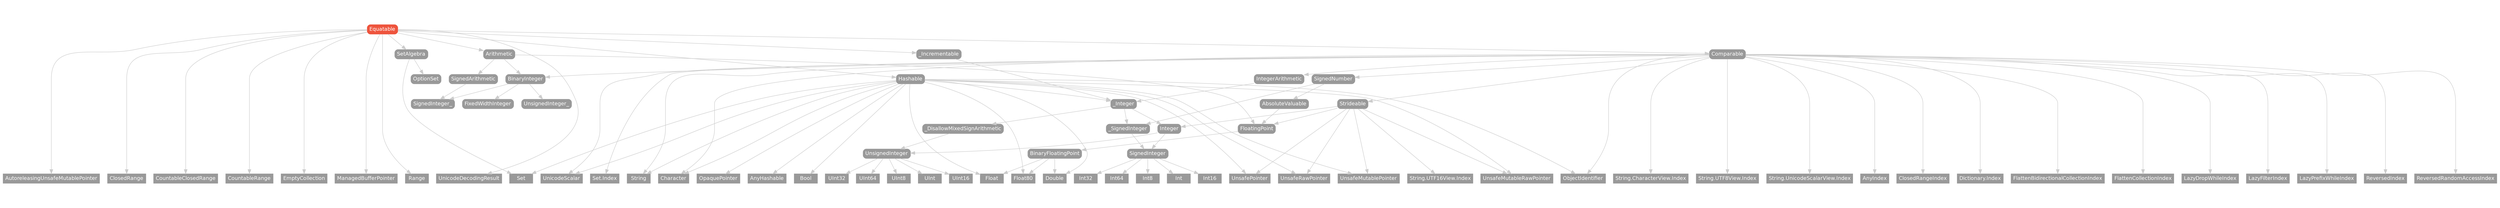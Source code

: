 strict digraph "Equatable - Type Hierarchy - SwiftDoc.org" {
    pad="0.1,0.8"
    node [shape=box, style="filled,rounded", color="#999999", fillcolor="#999999", fontcolor=white, fontname=Helvetica, fontnames="Helvetica,sansserif", fontsize=12, margin="0.07,0.05", height="0.3"]
    edge [color="#cccccc"]
    "AbsoluteValuable" [URL="/protocol/AbsoluteValuable/hierarchy/"]
    "AnyHashable" [URL="/type/AnyHashable/hierarchy/", style=filled]
    "AnyIndex" [URL="/type/AnyIndex/hierarchy/", style=filled]
    "Arithmetic" [URL="/protocol/Arithmetic/hierarchy/"]
    "AutoreleasingUnsafeMutablePointer" [URL="/type/AutoreleasingUnsafeMutablePointer/hierarchy/", style=filled]
    "BinaryFloatingPoint" [URL="/protocol/BinaryFloatingPoint/hierarchy/"]
    "BinaryInteger" [URL="/protocol/BinaryInteger/hierarchy/"]
    "Bool" [URL="/type/Bool/hierarchy/", style=filled]
    "Character" [URL="/type/Character/hierarchy/", style=filled]
    "ClosedRange" [URL="/type/ClosedRange/hierarchy/", style=filled]
    "ClosedRangeIndex" [URL="/type/ClosedRangeIndex/hierarchy/", style=filled]
    "Comparable" [URL="/protocol/Comparable/hierarchy/"]
    "CountableClosedRange" [URL="/type/CountableClosedRange/hierarchy/", style=filled]
    "CountableRange" [URL="/type/CountableRange/hierarchy/", style=filled]
    "Dictionary.Index" [URL="/type/Dictionary.Index/hierarchy/", style=filled]
    "Double" [URL="/type/Double/hierarchy/", style=filled]
    "EmptyCollection" [URL="/type/EmptyCollection/hierarchy/", style=filled]
    "Equatable" [URL="/protocol/Equatable/", style="filled,rounded", fillcolor="#ee543d", color="#ee543d"]
    "FixedWidthInteger" [URL="/protocol/FixedWidthInteger/hierarchy/"]
    "FlattenBidirectionalCollectionIndex" [URL="/type/FlattenBidirectionalCollectionIndex/hierarchy/", style=filled]
    "FlattenCollectionIndex" [URL="/type/FlattenCollectionIndex/hierarchy/", style=filled]
    "Float" [URL="/type/Float/hierarchy/", style=filled]
    "Float80" [URL="/type/Float80/hierarchy/", style=filled]
    "FloatingPoint" [URL="/protocol/FloatingPoint/hierarchy/"]
    "Hashable" [URL="/protocol/Hashable/hierarchy/"]
    "Int" [URL="/type/Int/hierarchy/", style=filled]
    "Int16" [URL="/type/Int16/hierarchy/", style=filled]
    "Int32" [URL="/type/Int32/hierarchy/", style=filled]
    "Int64" [URL="/type/Int64/hierarchy/", style=filled]
    "Int8" [URL="/type/Int8/hierarchy/", style=filled]
    "Integer" [URL="/protocol/Integer/hierarchy/"]
    "IntegerArithmetic" [URL="/protocol/IntegerArithmetic/hierarchy/"]
    "LazyDropWhileIndex" [URL="/type/LazyDropWhileIndex/hierarchy/", style=filled]
    "LazyFilterIndex" [URL="/type/LazyFilterIndex/hierarchy/", style=filled]
    "LazyPrefixWhileIndex" [URL="/type/LazyPrefixWhileIndex/hierarchy/", style=filled]
    "ManagedBufferPointer" [URL="/type/ManagedBufferPointer/hierarchy/", style=filled]
    "ObjectIdentifier" [URL="/type/ObjectIdentifier/hierarchy/", style=filled]
    "OpaquePointer" [URL="/type/OpaquePointer/hierarchy/", style=filled]
    "OptionSet" [URL="/protocol/OptionSet/hierarchy/"]
    "Range" [URL="/type/Range/hierarchy/", style=filled]
    "ReversedIndex" [URL="/type/ReversedIndex/hierarchy/", style=filled]
    "ReversedRandomAccessIndex" [URL="/type/ReversedRandomAccessIndex/hierarchy/", style=filled]
    "Set" [URL="/type/Set/hierarchy/", style=filled]
    "Set.Index" [URL="/type/Set.Index/hierarchy/", style=filled]
    "SetAlgebra" [URL="/protocol/SetAlgebra/hierarchy/"]
    "SignedArithmetic" [URL="/protocol/SignedArithmetic/hierarchy/"]
    "SignedInteger" [URL="/protocol/SignedInteger/hierarchy/"]
    "SignedInteger_" [URL="/protocol/SignedInteger_/hierarchy/"]
    "SignedNumber" [URL="/protocol/SignedNumber/hierarchy/"]
    "Strideable" [URL="/protocol/Strideable/hierarchy/"]
    "String" [URL="/type/String/hierarchy/", style=filled]
    "String.CharacterView.Index" [URL="/type/String.CharacterView.Index/hierarchy/", style=filled]
    "String.UTF16View.Index" [URL="/type/String.UTF16View.Index/hierarchy/", style=filled]
    "String.UTF8View.Index" [URL="/type/String.UTF8View.Index/hierarchy/", style=filled]
    "String.UnicodeScalarView.Index" [URL="/type/String.UnicodeScalarView.Index/hierarchy/", style=filled]
    "UInt" [URL="/type/UInt/hierarchy/", style=filled]
    "UInt16" [URL="/type/UInt16/hierarchy/", style=filled]
    "UInt32" [URL="/type/UInt32/hierarchy/", style=filled]
    "UInt64" [URL="/type/UInt64/hierarchy/", style=filled]
    "UInt8" [URL="/type/UInt8/hierarchy/", style=filled]
    "UnicodeDecodingResult" [URL="/type/UnicodeDecodingResult/hierarchy/", style=filled]
    "UnicodeScalar" [URL="/type/UnicodeScalar/hierarchy/", style=filled]
    "UnsafeMutablePointer" [URL="/type/UnsafeMutablePointer/hierarchy/", style=filled]
    "UnsafeMutableRawPointer" [URL="/type/UnsafeMutableRawPointer/hierarchy/", style=filled]
    "UnsafePointer" [URL="/type/UnsafePointer/hierarchy/", style=filled]
    "UnsafeRawPointer" [URL="/type/UnsafeRawPointer/hierarchy/", style=filled]
    "UnsignedInteger" [URL="/protocol/UnsignedInteger/hierarchy/"]
    "UnsignedInteger_" [URL="/protocol/UnsignedInteger_/hierarchy/"]
    "_DisallowMixedSignArithmetic" [URL="/protocol/_DisallowMixedSignArithmetic/hierarchy/"]
    "_Incrementable" [URL="/protocol/_Incrementable/hierarchy/"]
    "_Integer" [URL="/protocol/_Integer/hierarchy/"]
    "_SignedInteger" [URL="/protocol/_SignedInteger/hierarchy/"]    "Equatable" -> "Arithmetic"
    "Equatable" -> "AutoreleasingUnsafeMutablePointer"
    "Equatable" -> "ClosedRange"
    "Equatable" -> "Comparable"
    "Equatable" -> "CountableClosedRange"
    "Equatable" -> "CountableRange"
    "Equatable" -> "EmptyCollection"
    "Equatable" -> "Hashable"
    "Equatable" -> "ManagedBufferPointer"
    "Equatable" -> "Range"
    "Equatable" -> "SetAlgebra"
    "Equatable" -> "UnicodeDecodingResult"
    "Equatable" -> "_Incrementable"
    "Arithmetic" -> "BinaryInteger"
    "Arithmetic" -> "FloatingPoint"
    "Arithmetic" -> "SignedArithmetic"
    "BinaryInteger" -> "FixedWidthInteger"
    "BinaryInteger" -> "SignedInteger_"
    "BinaryInteger" -> "UnsignedInteger_"
    "FloatingPoint" -> "BinaryFloatingPoint"
    "BinaryFloatingPoint" -> "Double"
    "BinaryFloatingPoint" -> "Float"
    "BinaryFloatingPoint" -> "Float80"
    "SignedArithmetic" -> "SignedInteger_"
    "Comparable" -> "AnyIndex"
    "Comparable" -> "BinaryInteger"
    "Comparable" -> "Character"
    "Comparable" -> "ClosedRangeIndex"
    "Comparable" -> "FlattenBidirectionalCollectionIndex"
    "Comparable" -> "FlattenCollectionIndex"
    "Comparable" -> "IntegerArithmetic"
    "Comparable" -> "LazyDropWhileIndex"
    "Comparable" -> "LazyFilterIndex"
    "Comparable" -> "LazyPrefixWhileIndex"
    "Comparable" -> "ObjectIdentifier"
    "Comparable" -> "ReversedIndex"
    "Comparable" -> "ReversedRandomAccessIndex"
    "Comparable" -> "SignedNumber"
    "Comparable" -> "Strideable"
    "Comparable" -> "String"
    "Comparable" -> "UnicodeScalar"
    "Comparable" -> "Dictionary.Index"
    "Comparable" -> "Set.Index"
    "Comparable" -> "String.UTF8View.Index"
    "Comparable" -> "String.CharacterView.Index"
    "Comparable" -> "String.UnicodeScalarView.Index"
    "BinaryInteger" -> "FixedWidthInteger"
    "BinaryInteger" -> "SignedInteger_"
    "BinaryInteger" -> "UnsignedInteger_"
    "IntegerArithmetic" -> "_Integer"
    "_Integer" -> "Integer"
    "_Integer" -> "_DisallowMixedSignArithmetic"
    "_Integer" -> "_SignedInteger"
    "Integer" -> "SignedInteger"
    "Integer" -> "UnsignedInteger"
    "SignedInteger" -> "Int"
    "SignedInteger" -> "Int16"
    "SignedInteger" -> "Int32"
    "SignedInteger" -> "Int64"
    "SignedInteger" -> "Int8"
    "UnsignedInteger" -> "UInt"
    "UnsignedInteger" -> "UInt16"
    "UnsignedInteger" -> "UInt32"
    "UnsignedInteger" -> "UInt64"
    "UnsignedInteger" -> "UInt8"
    "_DisallowMixedSignArithmetic" -> "UnsignedInteger"
    "UnsignedInteger" -> "UInt"
    "UnsignedInteger" -> "UInt16"
    "UnsignedInteger" -> "UInt32"
    "UnsignedInteger" -> "UInt64"
    "UnsignedInteger" -> "UInt8"
    "_SignedInteger" -> "SignedInteger"
    "SignedInteger" -> "Int"
    "SignedInteger" -> "Int16"
    "SignedInteger" -> "Int32"
    "SignedInteger" -> "Int64"
    "SignedInteger" -> "Int8"
    "SignedNumber" -> "AbsoluteValuable"
    "SignedNumber" -> "_SignedInteger"
    "AbsoluteValuable" -> "FloatingPoint"
    "FloatingPoint" -> "BinaryFloatingPoint"
    "BinaryFloatingPoint" -> "Double"
    "BinaryFloatingPoint" -> "Float"
    "BinaryFloatingPoint" -> "Float80"
    "_SignedInteger" -> "SignedInteger"
    "SignedInteger" -> "Int"
    "SignedInteger" -> "Int16"
    "SignedInteger" -> "Int32"
    "SignedInteger" -> "Int64"
    "SignedInteger" -> "Int8"
    "Strideable" -> "FloatingPoint"
    "Strideable" -> "Integer"
    "Strideable" -> "UnsafeMutablePointer"
    "Strideable" -> "UnsafeMutableRawPointer"
    "Strideable" -> "UnsafePointer"
    "Strideable" -> "UnsafeRawPointer"
    "Strideable" -> "String.UTF16View.Index"
    "FloatingPoint" -> "BinaryFloatingPoint"
    "BinaryFloatingPoint" -> "Double"
    "BinaryFloatingPoint" -> "Float"
    "BinaryFloatingPoint" -> "Float80"
    "Integer" -> "SignedInteger"
    "Integer" -> "UnsignedInteger"
    "SignedInteger" -> "Int"
    "SignedInteger" -> "Int16"
    "SignedInteger" -> "Int32"
    "SignedInteger" -> "Int64"
    "SignedInteger" -> "Int8"
    "UnsignedInteger" -> "UInt"
    "UnsignedInteger" -> "UInt16"
    "UnsignedInteger" -> "UInt32"
    "UnsignedInteger" -> "UInt64"
    "UnsignedInteger" -> "UInt8"
    "Hashable" -> "AnyHashable"
    "Hashable" -> "Bool"
    "Hashable" -> "Character"
    "Hashable" -> "Double"
    "Hashable" -> "Float"
    "Hashable" -> "Float80"
    "Hashable" -> "ObjectIdentifier"
    "Hashable" -> "OpaquePointer"
    "Hashable" -> "Set"
    "Hashable" -> "String"
    "Hashable" -> "UnicodeScalar"
    "Hashable" -> "UnsafeMutablePointer"
    "Hashable" -> "UnsafeMutableRawPointer"
    "Hashable" -> "UnsafePointer"
    "Hashable" -> "UnsafeRawPointer"
    "Hashable" -> "_Integer"
    "_Integer" -> "Integer"
    "_Integer" -> "_DisallowMixedSignArithmetic"
    "_Integer" -> "_SignedInteger"
    "Integer" -> "SignedInteger"
    "Integer" -> "UnsignedInteger"
    "SignedInteger" -> "Int"
    "SignedInteger" -> "Int16"
    "SignedInteger" -> "Int32"
    "SignedInteger" -> "Int64"
    "SignedInteger" -> "Int8"
    "UnsignedInteger" -> "UInt"
    "UnsignedInteger" -> "UInt16"
    "UnsignedInteger" -> "UInt32"
    "UnsignedInteger" -> "UInt64"
    "UnsignedInteger" -> "UInt8"
    "_DisallowMixedSignArithmetic" -> "UnsignedInteger"
    "UnsignedInteger" -> "UInt"
    "UnsignedInteger" -> "UInt16"
    "UnsignedInteger" -> "UInt32"
    "UnsignedInteger" -> "UInt64"
    "UnsignedInteger" -> "UInt8"
    "_SignedInteger" -> "SignedInteger"
    "SignedInteger" -> "Int"
    "SignedInteger" -> "Int16"
    "SignedInteger" -> "Int32"
    "SignedInteger" -> "Int64"
    "SignedInteger" -> "Int8"
    "SetAlgebra" -> "OptionSet"
    "SetAlgebra" -> "Set"
    "_Incrementable" -> "_Integer"
    "_Integer" -> "Integer"
    "_Integer" -> "_DisallowMixedSignArithmetic"
    "_Integer" -> "_SignedInteger"
    "Integer" -> "SignedInteger"
    "Integer" -> "UnsignedInteger"
    "SignedInteger" -> "Int"
    "SignedInteger" -> "Int16"
    "SignedInteger" -> "Int32"
    "SignedInteger" -> "Int64"
    "SignedInteger" -> "Int8"
    "UnsignedInteger" -> "UInt"
    "UnsignedInteger" -> "UInt16"
    "UnsignedInteger" -> "UInt32"
    "UnsignedInteger" -> "UInt64"
    "UnsignedInteger" -> "UInt8"
    "_DisallowMixedSignArithmetic" -> "UnsignedInteger"
    "UnsignedInteger" -> "UInt"
    "UnsignedInteger" -> "UInt16"
    "UnsignedInteger" -> "UInt32"
    "UnsignedInteger" -> "UInt64"
    "UnsignedInteger" -> "UInt8"
    "_SignedInteger" -> "SignedInteger"
    "SignedInteger" -> "Int"
    "SignedInteger" -> "Int16"
    "SignedInteger" -> "Int32"
    "SignedInteger" -> "Int64"
    "SignedInteger" -> "Int8"
    subgraph Types {
        rank = max; "AutoreleasingUnsafeMutablePointer"; "ClosedRange"; "CountableClosedRange"; "CountableRange"; "EmptyCollection"; "ManagedBufferPointer"; "Range"; "UnicodeDecodingResult"; "Double"; "Float"; "Float80"; "AnyIndex"; "Character"; "ClosedRangeIndex"; "FlattenBidirectionalCollectionIndex"; "FlattenCollectionIndex"; "LazyDropWhileIndex"; "LazyFilterIndex"; "LazyPrefixWhileIndex"; "ObjectIdentifier"; "ReversedIndex"; "ReversedRandomAccessIndex"; "String"; "UnicodeScalar"; "Dictionary.Index"; "Set.Index"; "String.UTF8View.Index"; "String.CharacterView.Index"; "String.UnicodeScalarView.Index"; "Int"; "Int16"; "Int32"; "Int64"; "Int8"; "UInt"; "UInt16"; "UInt32"; "UInt64"; "UInt8"; "UnsafeMutablePointer"; "UnsafeMutableRawPointer"; "UnsafePointer"; "UnsafeRawPointer"; "String.UTF16View.Index"; "AnyHashable"; "Bool"; "OpaquePointer"; "Set";
    }
}